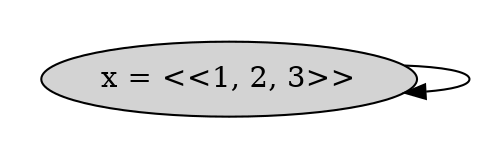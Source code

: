 strict digraph DiskGraph {
nodesep=0.35;
subgraph cluster_graph {
color="white";
-7756970548688679909 [label="x = <<1, 2, 3>>",style = filled]
-7756970548688679909 -> -7756970548688679909 [label="",color="black",fontcolor="black"];
{rank = same; -7756970548688679909;}
}
}